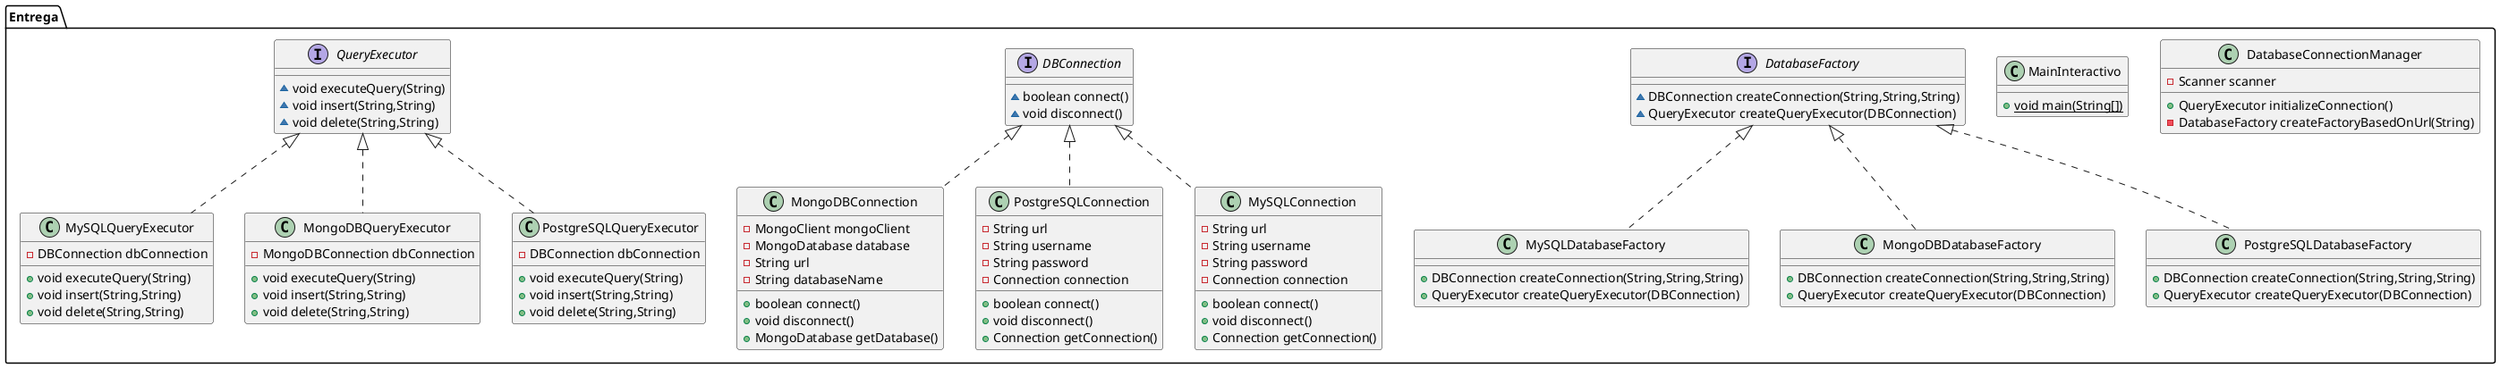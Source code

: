 @startuml
class Entrega.MongoDBConnection {
- MongoClient mongoClient
- MongoDatabase database
- String url
- String databaseName
+ boolean connect()
+ void disconnect()
+ MongoDatabase getDatabase()
}


class Entrega.DatabaseConnectionManager {
- Scanner scanner
+ QueryExecutor initializeConnection()
- DatabaseFactory createFactoryBasedOnUrl(String)
}


class Entrega.MySQLDatabaseFactory {
+ DBConnection createConnection(String,String,String)
+ QueryExecutor createQueryExecutor(DBConnection)
}

class Entrega.MainInteractivo {
+ {static} void main(String[])
}

class Entrega.MongoDBDatabaseFactory {
+ DBConnection createConnection(String,String,String)
+ QueryExecutor createQueryExecutor(DBConnection)
}

class Entrega.PostgreSQLDatabaseFactory {
+ DBConnection createConnection(String,String,String)
+ QueryExecutor createQueryExecutor(DBConnection)
}

class Entrega.MySQLQueryExecutor {
- DBConnection dbConnection
+ void executeQuery(String)
+ void insert(String,String)
+ void delete(String,String)
}


interface Entrega.DatabaseFactory {
~ DBConnection createConnection(String,String,String)
~ QueryExecutor createQueryExecutor(DBConnection)
}

interface Entrega.DBConnection {
~ boolean connect()
~ void disconnect()
}

class Entrega.PostgreSQLConnection {
- String url
- String username
- String password
- Connection connection
+ boolean connect()
+ void disconnect()
+ Connection getConnection()
}


class Entrega.MySQLConnection {
- String url
- String username
- String password
- Connection connection
+ boolean connect()
+ void disconnect()
+ Connection getConnection()
}


interface Entrega.QueryExecutor {
~ void executeQuery(String)
~ void insert(String,String)
~ void delete(String,String)
}

class Entrega.MongoDBQueryExecutor {
- MongoDBConnection dbConnection
+ void executeQuery(String)
+ void insert(String,String)
+ void delete(String,String)
}


class Entrega.PostgreSQLQueryExecutor {
- DBConnection dbConnection
+ void executeQuery(String)
+ void insert(String,String)
+ void delete(String,String)
}




Entrega.DBConnection <|.. Entrega.MongoDBConnection
Entrega.DatabaseFactory <|.. Entrega.MySQLDatabaseFactory
Entrega.DatabaseFactory <|.. Entrega.MongoDBDatabaseFactory
Entrega.DatabaseFactory <|.. Entrega.PostgreSQLDatabaseFactory
Entrega.QueryExecutor <|.. Entrega.MySQLQueryExecutor
Entrega.DBConnection <|.. Entrega.PostgreSQLConnection
Entrega.DBConnection <|.. Entrega.MySQLConnection
Entrega.QueryExecutor <|.. Entrega.MongoDBQueryExecutor
Entrega.QueryExecutor <|.. Entrega.PostgreSQLQueryExecutor
@enduml